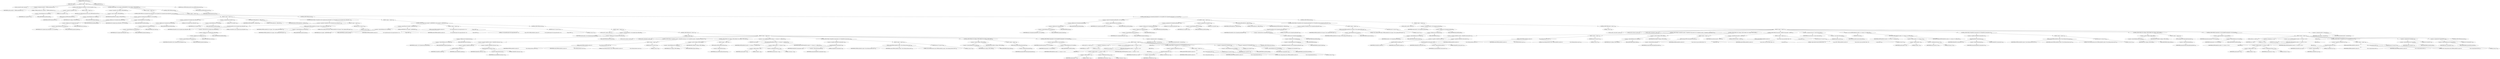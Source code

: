 digraph "TIFFRewriteDirectory" {  
"64493" [label = <(METHOD,TIFFRewriteDirectory)<SUB>311</SUB>> ]
"64494" [label = <(PARAM,TIFF *tif)<SUB>311</SUB>> ]
"64495" [label = <(BLOCK,&lt;empty&gt;,&lt;empty&gt;)<SUB>312</SUB>> ]
"64496" [label = <(LOCAL,constchar[] module: char[])<SUB>313</SUB>> ]
"64497" [label = <(&lt;operator&gt;.assignment,module[] = &quot;TIFFRewriteDirectory&quot;)<SUB>313</SUB>> ]
"64498" [label = <(IDENTIFIER,module,module[] = &quot;TIFFRewriteDirectory&quot;)<SUB>313</SUB>> ]
"64499" [label = <(LITERAL,&quot;TIFFRewriteDirectory&quot;,module[] = &quot;TIFFRewriteDirectory&quot;)<SUB>313</SUB>> ]
"64500" [label = <(CONTROL_STRUCTURE,if (tif-&gt;tif_diroff == 0),if (tif-&gt;tif_diroff == 0))<SUB>316</SUB>> ]
"64501" [label = <(&lt;operator&gt;.equals,tif-&gt;tif_diroff == 0)<SUB>316</SUB>> ]
"64502" [label = <(&lt;operator&gt;.indirectFieldAccess,tif-&gt;tif_diroff)<SUB>316</SUB>> ]
"64503" [label = <(IDENTIFIER,tif,tif-&gt;tif_diroff == 0)<SUB>316</SUB>> ]
"64504" [label = <(FIELD_IDENTIFIER,tif_diroff,tif_diroff)<SUB>316</SUB>> ]
"64505" [label = <(LITERAL,0,tif-&gt;tif_diroff == 0)<SUB>316</SUB>> ]
"64506" [label = <(BLOCK,&lt;empty&gt;,&lt;empty&gt;)<SUB>317</SUB>> ]
"64507" [label = <(RETURN,return TIFFWriteDirectory(tif);,return TIFFWriteDirectory(tif);)<SUB>317</SUB>> ]
"64508" [label = <(TIFFWriteDirectory,TIFFWriteDirectory(tif))<SUB>317</SUB>> ]
"64509" [label = <(IDENTIFIER,tif,TIFFWriteDirectory(tif))<SUB>317</SUB>> ]
"64510" [label = <(CONTROL_STRUCTURE,if (!(tif-&gt;tif_flags &amp; TIFF_BIGTIFF)),if (!(tif-&gt;tif_flags &amp; TIFF_BIGTIFF)))<SUB>324</SUB>> ]
"64511" [label = <(&lt;operator&gt;.logicalNot,!(tif-&gt;tif_flags &amp; TIFF_BIGTIFF))<SUB>324</SUB>> ]
"64512" [label = <(&lt;operator&gt;.and,tif-&gt;tif_flags &amp; TIFF_BIGTIFF)<SUB>324</SUB>> ]
"64513" [label = <(&lt;operator&gt;.indirectFieldAccess,tif-&gt;tif_flags)<SUB>324</SUB>> ]
"64514" [label = <(IDENTIFIER,tif,tif-&gt;tif_flags &amp; TIFF_BIGTIFF)<SUB>324</SUB>> ]
"64515" [label = <(FIELD_IDENTIFIER,tif_flags,tif_flags)<SUB>324</SUB>> ]
"64516" [label = <(IDENTIFIER,TIFF_BIGTIFF,tif-&gt;tif_flags &amp; TIFF_BIGTIFF)<SUB>324</SUB>> ]
"64517" [label = <(BLOCK,&lt;empty&gt;,&lt;empty&gt;)<SUB>325</SUB>> ]
"64518" [label = <(CONTROL_STRUCTURE,if (tif-&gt;tif_header.classic.tiff_diroff == tif-&gt;tif_diroff),if (tif-&gt;tif_header.classic.tiff_diroff == tif-&gt;tif_diroff))<SUB>326</SUB>> ]
"64519" [label = <(&lt;operator&gt;.equals,tif-&gt;tif_header.classic.tiff_diroff == tif-&gt;tif_diroff)<SUB>326</SUB>> ]
"64520" [label = <(&lt;operator&gt;.fieldAccess,tif-&gt;tif_header.classic.tiff_diroff)<SUB>326</SUB>> ]
"64521" [label = <(&lt;operator&gt;.fieldAccess,tif-&gt;tif_header.classic)<SUB>326</SUB>> ]
"64522" [label = <(&lt;operator&gt;.indirectFieldAccess,tif-&gt;tif_header)<SUB>326</SUB>> ]
"64523" [label = <(IDENTIFIER,tif,tif-&gt;tif_header.classic.tiff_diroff == tif-&gt;tif_diroff)<SUB>326</SUB>> ]
"64524" [label = <(FIELD_IDENTIFIER,tif_header,tif_header)<SUB>326</SUB>> ]
"64525" [label = <(FIELD_IDENTIFIER,classic,classic)<SUB>326</SUB>> ]
"64526" [label = <(FIELD_IDENTIFIER,tiff_diroff,tiff_diroff)<SUB>326</SUB>> ]
"64527" [label = <(&lt;operator&gt;.indirectFieldAccess,tif-&gt;tif_diroff)<SUB>326</SUB>> ]
"64528" [label = <(IDENTIFIER,tif,tif-&gt;tif_header.classic.tiff_diroff == tif-&gt;tif_diroff)<SUB>326</SUB>> ]
"64529" [label = <(FIELD_IDENTIFIER,tif_diroff,tif_diroff)<SUB>326</SUB>> ]
"64530" [label = <(BLOCK,&lt;empty&gt;,&lt;empty&gt;)<SUB>327</SUB>> ]
"64531" [label = <(&lt;operator&gt;.assignment,tif-&gt;tif_header.classic.tiff_diroff = 0)<SUB>328</SUB>> ]
"64532" [label = <(&lt;operator&gt;.fieldAccess,tif-&gt;tif_header.classic.tiff_diroff)<SUB>328</SUB>> ]
"64533" [label = <(&lt;operator&gt;.fieldAccess,tif-&gt;tif_header.classic)<SUB>328</SUB>> ]
"64534" [label = <(&lt;operator&gt;.indirectFieldAccess,tif-&gt;tif_header)<SUB>328</SUB>> ]
"64535" [label = <(IDENTIFIER,tif,tif-&gt;tif_header.classic.tiff_diroff = 0)<SUB>328</SUB>> ]
"64536" [label = <(FIELD_IDENTIFIER,tif_header,tif_header)<SUB>328</SUB>> ]
"64537" [label = <(FIELD_IDENTIFIER,classic,classic)<SUB>328</SUB>> ]
"64538" [label = <(FIELD_IDENTIFIER,tiff_diroff,tiff_diroff)<SUB>328</SUB>> ]
"64539" [label = <(LITERAL,0,tif-&gt;tif_header.classic.tiff_diroff = 0)<SUB>328</SUB>> ]
"64540" [label = <(&lt;operator&gt;.assignment,tif-&gt;tif_diroff = 0)<SUB>329</SUB>> ]
"64541" [label = <(&lt;operator&gt;.indirectFieldAccess,tif-&gt;tif_diroff)<SUB>329</SUB>> ]
"64542" [label = <(IDENTIFIER,tif,tif-&gt;tif_diroff = 0)<SUB>329</SUB>> ]
"64543" [label = <(FIELD_IDENTIFIER,tif_diroff,tif_diroff)<SUB>329</SUB>> ]
"64544" [label = <(LITERAL,0,tif-&gt;tif_diroff = 0)<SUB>329</SUB>> ]
"64545" [label = <(TIFFSeekFile,TIFFSeekFile(tif, 4, SEEK_SET))<SUB>331</SUB>> ]
"64546" [label = <(IDENTIFIER,tif,TIFFSeekFile(tif, 4, SEEK_SET))<SUB>331</SUB>> ]
"64547" [label = <(LITERAL,4,TIFFSeekFile(tif, 4, SEEK_SET))<SUB>331</SUB>> ]
"64548" [label = <(IDENTIFIER,SEEK_SET,TIFFSeekFile(tif, 4, SEEK_SET))<SUB>331</SUB>> ]
"64549" [label = <(CONTROL_STRUCTURE,if (!WriteOK(tif, &amp;(tif-&gt;tif_header.classic.tiff_diroff), 4)),if (!WriteOK(tif, &amp;(tif-&gt;tif_header.classic.tiff_diroff), 4)))<SUB>332</SUB>> ]
"64550" [label = <(&lt;operator&gt;.logicalNot,!WriteOK(tif, &amp;(tif-&gt;tif_header.classic.tiff_diroff), 4))<SUB>332</SUB>> ]
"64551" [label = <(WriteOK,WriteOK(tif, &amp;(tif-&gt;tif_header.classic.tiff_diroff), 4))<SUB>332</SUB>> ]
"64552" [label = <(IDENTIFIER,tif,WriteOK(tif, &amp;(tif-&gt;tif_header.classic.tiff_diroff), 4))<SUB>332</SUB>> ]
"64553" [label = <(&lt;operator&gt;.addressOf,&amp;(tif-&gt;tif_header.classic.tiff_diroff))<SUB>332</SUB>> ]
"64554" [label = <(&lt;operator&gt;.fieldAccess,tif-&gt;tif_header.classic.tiff_diroff)<SUB>332</SUB>> ]
"64555" [label = <(&lt;operator&gt;.fieldAccess,tif-&gt;tif_header.classic)<SUB>332</SUB>> ]
"64556" [label = <(&lt;operator&gt;.indirectFieldAccess,tif-&gt;tif_header)<SUB>332</SUB>> ]
"64557" [label = <(IDENTIFIER,tif,WriteOK(tif, &amp;(tif-&gt;tif_header.classic.tiff_diroff), 4))<SUB>332</SUB>> ]
"64558" [label = <(FIELD_IDENTIFIER,tif_header,tif_header)<SUB>332</SUB>> ]
"64559" [label = <(FIELD_IDENTIFIER,classic,classic)<SUB>332</SUB>> ]
"64560" [label = <(FIELD_IDENTIFIER,tiff_diroff,tiff_diroff)<SUB>332</SUB>> ]
"64561" [label = <(LITERAL,4,WriteOK(tif, &amp;(tif-&gt;tif_header.classic.tiff_diroff), 4))<SUB>332</SUB>> ]
"64562" [label = <(BLOCK,&lt;empty&gt;,&lt;empty&gt;)<SUB>333</SUB>> ]
"64563" [label = <(TIFFErrorExtR,TIFFErrorExtR(tif, tif-&gt;tif_name, &quot;Error updating TIFF header&quot;))<SUB>334</SUB>> ]
"64564" [label = <(IDENTIFIER,tif,TIFFErrorExtR(tif, tif-&gt;tif_name, &quot;Error updating TIFF header&quot;))<SUB>334</SUB>> ]
"64565" [label = <(&lt;operator&gt;.indirectFieldAccess,tif-&gt;tif_name)<SUB>334</SUB>> ]
"64566" [label = <(IDENTIFIER,tif,TIFFErrorExtR(tif, tif-&gt;tif_name, &quot;Error updating TIFF header&quot;))<SUB>334</SUB>> ]
"64567" [label = <(FIELD_IDENTIFIER,tif_name,tif_name)<SUB>334</SUB>> ]
"64568" [label = <(LITERAL,&quot;Error updating TIFF header&quot;,TIFFErrorExtR(tif, tif-&gt;tif_name, &quot;Error updating TIFF header&quot;))<SUB>334</SUB>> ]
"64569" [label = <(RETURN,return (0);,return (0);)<SUB>335</SUB>> ]
"64570" [label = <(LITERAL,0,return (0);)<SUB>335</SUB>> ]
"64571" [label = <(CONTROL_STRUCTURE,else,else)<SUB>338</SUB>> ]
"64572" [label = <(BLOCK,&lt;empty&gt;,&lt;empty&gt;)<SUB>338</SUB>> ]
"64573" [label = <(CONTROL_STRUCTURE,if (tif-&gt;tif_diroff &gt; 0xFFFFFFFFU),if (tif-&gt;tif_diroff &gt; 0xFFFFFFFFU))<SUB>338</SUB>> ]
"64574" [label = <(&lt;operator&gt;.greaterThan,tif-&gt;tif_diroff &gt; 0xFFFFFFFFU)<SUB>338</SUB>> ]
"64575" [label = <(&lt;operator&gt;.indirectFieldAccess,tif-&gt;tif_diroff)<SUB>338</SUB>> ]
"64576" [label = <(IDENTIFIER,tif,tif-&gt;tif_diroff &gt; 0xFFFFFFFFU)<SUB>338</SUB>> ]
"64577" [label = <(FIELD_IDENTIFIER,tif_diroff,tif_diroff)<SUB>338</SUB>> ]
"64578" [label = <(LITERAL,0xFFFFFFFFU,tif-&gt;tif_diroff &gt; 0xFFFFFFFFU)<SUB>338</SUB>> ]
"64579" [label = <(BLOCK,&lt;empty&gt;,&lt;empty&gt;)<SUB>339</SUB>> ]
"64580" [label = <(TIFFErrorExtR,TIFFErrorExtR(tif, module,\012                          &quot;tif-&gt;tif_diroff exceeds 32 bit range allowed for &quot;\012                          &quot;Classic TIFF&quot;))<SUB>340</SUB>> ]
"64581" [label = <(IDENTIFIER,tif,TIFFErrorExtR(tif, module,\012                          &quot;tif-&gt;tif_diroff exceeds 32 bit range allowed for &quot;\012                          &quot;Classic TIFF&quot;))<SUB>340</SUB>> ]
"64582" [label = <(IDENTIFIER,module,TIFFErrorExtR(tif, module,\012                          &quot;tif-&gt;tif_diroff exceeds 32 bit range allowed for &quot;\012                          &quot;Classic TIFF&quot;))<SUB>340</SUB>> ]
"64583" [label = <(LITERAL,&quot;tif-&gt;tif_diroff exceeds 32 bit range allowed for &quot;\012                          &quot;Classic TIFF&quot;,TIFFErrorExtR(tif, module,\012                          &quot;tif-&gt;tif_diroff exceeds 32 bit range allowed for &quot;\012                          &quot;Classic TIFF&quot;))<SUB>341</SUB>> ]
"64584" [label = <(RETURN,return (0);,return (0);)<SUB>343</SUB>> ]
"64585" [label = <(LITERAL,0,return (0);)<SUB>343</SUB>> ]
"64586" [label = <(CONTROL_STRUCTURE,else,else)<SUB>346</SUB>> ]
"64587" [label = <(BLOCK,&lt;empty&gt;,&lt;empty&gt;)<SUB>346</SUB>> ]
"64588" [label = <(LOCAL,uint32_t nextdir: uint32_t)<SUB>347</SUB>> ]
"64589" [label = <(&lt;operator&gt;.assignment,nextdir = tif-&gt;tif_header.classic.tiff_diroff)<SUB>348</SUB>> ]
"64590" [label = <(IDENTIFIER,nextdir,nextdir = tif-&gt;tif_header.classic.tiff_diroff)<SUB>348</SUB>> ]
"64591" [label = <(&lt;operator&gt;.fieldAccess,tif-&gt;tif_header.classic.tiff_diroff)<SUB>348</SUB>> ]
"64592" [label = <(&lt;operator&gt;.fieldAccess,tif-&gt;tif_header.classic)<SUB>348</SUB>> ]
"64593" [label = <(&lt;operator&gt;.indirectFieldAccess,tif-&gt;tif_header)<SUB>348</SUB>> ]
"64594" [label = <(IDENTIFIER,tif,nextdir = tif-&gt;tif_header.classic.tiff_diroff)<SUB>348</SUB>> ]
"64595" [label = <(FIELD_IDENTIFIER,tif_header,tif_header)<SUB>348</SUB>> ]
"64596" [label = <(FIELD_IDENTIFIER,classic,classic)<SUB>348</SUB>> ]
"64597" [label = <(FIELD_IDENTIFIER,tiff_diroff,tiff_diroff)<SUB>348</SUB>> ]
"64598" [label = <(CONTROL_STRUCTURE,while (1),while (1))<SUB>349</SUB>> ]
"64599" [label = <(LITERAL,1,while (1))<SUB>349</SUB>> ]
"64600" [label = <(BLOCK,&lt;empty&gt;,&lt;empty&gt;)<SUB>350</SUB>> ]
"64601" [label = <(LOCAL,uint16_t dircount: uint16_t)<SUB>351</SUB>> ]
"64602" [label = <(LOCAL,uint32_t nextnextdir: uint32_t)<SUB>352</SUB>> ]
"64603" [label = <(CONTROL_STRUCTURE,if (!SeekOK(tif, nextdir) || !ReadOK(tif, &amp;dircount, 2)),if (!SeekOK(tif, nextdir) || !ReadOK(tif, &amp;dircount, 2)))<SUB>354</SUB>> ]
"64604" [label = <(&lt;operator&gt;.logicalOr,!SeekOK(tif, nextdir) || !ReadOK(tif, &amp;dircount, 2))<SUB>354</SUB>> ]
"64605" [label = <(&lt;operator&gt;.logicalNot,!SeekOK(tif, nextdir))<SUB>354</SUB>> ]
"64606" [label = <(SeekOK,SeekOK(tif, nextdir))<SUB>354</SUB>> ]
"64607" [label = <(IDENTIFIER,tif,SeekOK(tif, nextdir))<SUB>354</SUB>> ]
"64608" [label = <(IDENTIFIER,nextdir,SeekOK(tif, nextdir))<SUB>354</SUB>> ]
"64609" [label = <(&lt;operator&gt;.logicalNot,!ReadOK(tif, &amp;dircount, 2))<SUB>354</SUB>> ]
"64610" [label = <(ReadOK,ReadOK(tif, &amp;dircount, 2))<SUB>354</SUB>> ]
"64611" [label = <(IDENTIFIER,tif,ReadOK(tif, &amp;dircount, 2))<SUB>354</SUB>> ]
"64612" [label = <(&lt;operator&gt;.addressOf,&amp;dircount)<SUB>354</SUB>> ]
"64613" [label = <(IDENTIFIER,dircount,ReadOK(tif, &amp;dircount, 2))<SUB>354</SUB>> ]
"64614" [label = <(LITERAL,2,ReadOK(tif, &amp;dircount, 2))<SUB>354</SUB>> ]
"64615" [label = <(BLOCK,&lt;empty&gt;,&lt;empty&gt;)<SUB>355</SUB>> ]
"64616" [label = <(TIFFErrorExtR,TIFFErrorExtR(tif, module,\012                                  &quot;Error fetching directory count&quot;))<SUB>356</SUB>> ]
"64617" [label = <(IDENTIFIER,tif,TIFFErrorExtR(tif, module,\012                                  &quot;Error fetching directory count&quot;))<SUB>356</SUB>> ]
"64618" [label = <(IDENTIFIER,module,TIFFErrorExtR(tif, module,\012                                  &quot;Error fetching directory count&quot;))<SUB>356</SUB>> ]
"64619" [label = <(LITERAL,&quot;Error fetching directory count&quot;,TIFFErrorExtR(tif, module,\012                                  &quot;Error fetching directory count&quot;))<SUB>357</SUB>> ]
"64620" [label = <(RETURN,return (0);,return (0);)<SUB>358</SUB>> ]
"64621" [label = <(LITERAL,0,return (0);)<SUB>358</SUB>> ]
"64622" [label = <(CONTROL_STRUCTURE,if (tif-&gt;tif_flags &amp; TIFF_SWAB),if (tif-&gt;tif_flags &amp; TIFF_SWAB))<SUB>360</SUB>> ]
"64623" [label = <(&lt;operator&gt;.and,tif-&gt;tif_flags &amp; TIFF_SWAB)<SUB>360</SUB>> ]
"64624" [label = <(&lt;operator&gt;.indirectFieldAccess,tif-&gt;tif_flags)<SUB>360</SUB>> ]
"64625" [label = <(IDENTIFIER,tif,tif-&gt;tif_flags &amp; TIFF_SWAB)<SUB>360</SUB>> ]
"64626" [label = <(FIELD_IDENTIFIER,tif_flags,tif_flags)<SUB>360</SUB>> ]
"64627" [label = <(IDENTIFIER,TIFF_SWAB,tif-&gt;tif_flags &amp; TIFF_SWAB)<SUB>360</SUB>> ]
"64628" [label = <(BLOCK,&lt;empty&gt;,&lt;empty&gt;)<SUB>361</SUB>> ]
"64629" [label = <(TIFFSwabShort,TIFFSwabShort(&amp;dircount))<SUB>361</SUB>> ]
"64630" [label = <(&lt;operator&gt;.addressOf,&amp;dircount)<SUB>361</SUB>> ]
"64631" [label = <(IDENTIFIER,dircount,TIFFSwabShort(&amp;dircount))<SUB>361</SUB>> ]
"64632" [label = <(&lt;operator&gt;.cast,(void)TIFFSeekFile(tif, nextdir + 2 + dircount * 12, SEEK_SET))<SUB>362</SUB>> ]
"64633" [label = <(UNKNOWN,void,void)<SUB>362</SUB>> ]
"64634" [label = <(TIFFSeekFile,TIFFSeekFile(tif, nextdir + 2 + dircount * 12, SEEK_SET))<SUB>362</SUB>> ]
"64635" [label = <(IDENTIFIER,tif,TIFFSeekFile(tif, nextdir + 2 + dircount * 12, SEEK_SET))<SUB>362</SUB>> ]
"64636" [label = <(&lt;operator&gt;.addition,nextdir + 2 + dircount * 12)<SUB>362</SUB>> ]
"64637" [label = <(&lt;operator&gt;.addition,nextdir + 2)<SUB>362</SUB>> ]
"64638" [label = <(IDENTIFIER,nextdir,nextdir + 2)<SUB>362</SUB>> ]
"64639" [label = <(LITERAL,2,nextdir + 2)<SUB>362</SUB>> ]
"64640" [label = <(&lt;operator&gt;.multiplication,dircount * 12)<SUB>362</SUB>> ]
"64641" [label = <(IDENTIFIER,dircount,dircount * 12)<SUB>362</SUB>> ]
"64642" [label = <(LITERAL,12,dircount * 12)<SUB>362</SUB>> ]
"64643" [label = <(IDENTIFIER,SEEK_SET,TIFFSeekFile(tif, nextdir + 2 + dircount * 12, SEEK_SET))<SUB>362</SUB>> ]
"64644" [label = <(CONTROL_STRUCTURE,if (!ReadOK(tif, &amp;nextnextdir, 4)),if (!ReadOK(tif, &amp;nextnextdir, 4)))<SUB>363</SUB>> ]
"64645" [label = <(&lt;operator&gt;.logicalNot,!ReadOK(tif, &amp;nextnextdir, 4))<SUB>363</SUB>> ]
"64646" [label = <(ReadOK,ReadOK(tif, &amp;nextnextdir, 4))<SUB>363</SUB>> ]
"64647" [label = <(IDENTIFIER,tif,ReadOK(tif, &amp;nextnextdir, 4))<SUB>363</SUB>> ]
"64648" [label = <(&lt;operator&gt;.addressOf,&amp;nextnextdir)<SUB>363</SUB>> ]
"64649" [label = <(IDENTIFIER,nextnextdir,ReadOK(tif, &amp;nextnextdir, 4))<SUB>363</SUB>> ]
"64650" [label = <(LITERAL,4,ReadOK(tif, &amp;nextnextdir, 4))<SUB>363</SUB>> ]
"64651" [label = <(BLOCK,&lt;empty&gt;,&lt;empty&gt;)<SUB>364</SUB>> ]
"64652" [label = <(TIFFErrorExtR,TIFFErrorExtR(tif, module, &quot;Error fetching directory link&quot;))<SUB>365</SUB>> ]
"64653" [label = <(IDENTIFIER,tif,TIFFErrorExtR(tif, module, &quot;Error fetching directory link&quot;))<SUB>365</SUB>> ]
"64654" [label = <(IDENTIFIER,module,TIFFErrorExtR(tif, module, &quot;Error fetching directory link&quot;))<SUB>365</SUB>> ]
"64655" [label = <(LITERAL,&quot;Error fetching directory link&quot;,TIFFErrorExtR(tif, module, &quot;Error fetching directory link&quot;))<SUB>365</SUB>> ]
"64656" [label = <(RETURN,return (0);,return (0);)<SUB>366</SUB>> ]
"64657" [label = <(LITERAL,0,return (0);)<SUB>366</SUB>> ]
"64658" [label = <(CONTROL_STRUCTURE,if (tif-&gt;tif_flags &amp; TIFF_SWAB),if (tif-&gt;tif_flags &amp; TIFF_SWAB))<SUB>368</SUB>> ]
"64659" [label = <(&lt;operator&gt;.and,tif-&gt;tif_flags &amp; TIFF_SWAB)<SUB>368</SUB>> ]
"64660" [label = <(&lt;operator&gt;.indirectFieldAccess,tif-&gt;tif_flags)<SUB>368</SUB>> ]
"64661" [label = <(IDENTIFIER,tif,tif-&gt;tif_flags &amp; TIFF_SWAB)<SUB>368</SUB>> ]
"64662" [label = <(FIELD_IDENTIFIER,tif_flags,tif_flags)<SUB>368</SUB>> ]
"64663" [label = <(IDENTIFIER,TIFF_SWAB,tif-&gt;tif_flags &amp; TIFF_SWAB)<SUB>368</SUB>> ]
"64664" [label = <(BLOCK,&lt;empty&gt;,&lt;empty&gt;)<SUB>369</SUB>> ]
"64665" [label = <(TIFFSwabLong,TIFFSwabLong(&amp;nextnextdir))<SUB>369</SUB>> ]
"64666" [label = <(&lt;operator&gt;.addressOf,&amp;nextnextdir)<SUB>369</SUB>> ]
"64667" [label = <(IDENTIFIER,nextnextdir,TIFFSwabLong(&amp;nextnextdir))<SUB>369</SUB>> ]
"64668" [label = <(CONTROL_STRUCTURE,if (nextnextdir == tif-&gt;tif_diroff),if (nextnextdir == tif-&gt;tif_diroff))<SUB>370</SUB>> ]
"64669" [label = <(&lt;operator&gt;.equals,nextnextdir == tif-&gt;tif_diroff)<SUB>370</SUB>> ]
"64670" [label = <(IDENTIFIER,nextnextdir,nextnextdir == tif-&gt;tif_diroff)<SUB>370</SUB>> ]
"64671" [label = <(&lt;operator&gt;.indirectFieldAccess,tif-&gt;tif_diroff)<SUB>370</SUB>> ]
"64672" [label = <(IDENTIFIER,tif,nextnextdir == tif-&gt;tif_diroff)<SUB>370</SUB>> ]
"64673" [label = <(FIELD_IDENTIFIER,tif_diroff,tif_diroff)<SUB>370</SUB>> ]
"64674" [label = <(BLOCK,&lt;empty&gt;,&lt;empty&gt;)<SUB>371</SUB>> ]
"64675" [label = <(LOCAL,uint32_t m: uint32_t)<SUB>372</SUB>> ]
"64676" [label = <(&lt;operator&gt;.assignment,m = 0)<SUB>373</SUB>> ]
"64677" [label = <(IDENTIFIER,m,m = 0)<SUB>373</SUB>> ]
"64678" [label = <(LITERAL,0,m = 0)<SUB>373</SUB>> ]
"64679" [label = <(&lt;operator&gt;.cast,(void)TIFFSeekFile(tif, nextdir + 2 + dircount * 12,\012                                       SEEK_SET))<SUB>374</SUB>> ]
"64680" [label = <(UNKNOWN,void,void)<SUB>374</SUB>> ]
"64681" [label = <(TIFFSeekFile,TIFFSeekFile(tif, nextdir + 2 + dircount * 12,\012                                       SEEK_SET))<SUB>374</SUB>> ]
"64682" [label = <(IDENTIFIER,tif,TIFFSeekFile(tif, nextdir + 2 + dircount * 12,\012                                       SEEK_SET))<SUB>374</SUB>> ]
"64683" [label = <(&lt;operator&gt;.addition,nextdir + 2 + dircount * 12)<SUB>374</SUB>> ]
"64684" [label = <(&lt;operator&gt;.addition,nextdir + 2)<SUB>374</SUB>> ]
"64685" [label = <(IDENTIFIER,nextdir,nextdir + 2)<SUB>374</SUB>> ]
"64686" [label = <(LITERAL,2,nextdir + 2)<SUB>374</SUB>> ]
"64687" [label = <(&lt;operator&gt;.multiplication,dircount * 12)<SUB>374</SUB>> ]
"64688" [label = <(IDENTIFIER,dircount,dircount * 12)<SUB>374</SUB>> ]
"64689" [label = <(LITERAL,12,dircount * 12)<SUB>374</SUB>> ]
"64690" [label = <(IDENTIFIER,SEEK_SET,TIFFSeekFile(tif, nextdir + 2 + dircount * 12,\012                                       SEEK_SET))<SUB>375</SUB>> ]
"64691" [label = <(CONTROL_STRUCTURE,if (!WriteOK(tif, &amp;m, 4)),if (!WriteOK(tif, &amp;m, 4)))<SUB>376</SUB>> ]
"64692" [label = <(&lt;operator&gt;.logicalNot,!WriteOK(tif, &amp;m, 4))<SUB>376</SUB>> ]
"64693" [label = <(WriteOK,WriteOK(tif, &amp;m, 4))<SUB>376</SUB>> ]
"64694" [label = <(IDENTIFIER,tif,WriteOK(tif, &amp;m, 4))<SUB>376</SUB>> ]
"64695" [label = <(&lt;operator&gt;.addressOf,&amp;m)<SUB>376</SUB>> ]
"64696" [label = <(IDENTIFIER,m,WriteOK(tif, &amp;m, 4))<SUB>376</SUB>> ]
"64697" [label = <(LITERAL,4,WriteOK(tif, &amp;m, 4))<SUB>376</SUB>> ]
"64698" [label = <(BLOCK,&lt;empty&gt;,&lt;empty&gt;)<SUB>377</SUB>> ]
"64699" [label = <(TIFFErrorExtR,TIFFErrorExtR(tif, module,\012                                      &quot;Error writing directory link&quot;))<SUB>378</SUB>> ]
"64700" [label = <(IDENTIFIER,tif,TIFFErrorExtR(tif, module,\012                                      &quot;Error writing directory link&quot;))<SUB>378</SUB>> ]
"64701" [label = <(IDENTIFIER,module,TIFFErrorExtR(tif, module,\012                                      &quot;Error writing directory link&quot;))<SUB>378</SUB>> ]
"64702" [label = <(LITERAL,&quot;Error writing directory link&quot;,TIFFErrorExtR(tif, module,\012                                      &quot;Error writing directory link&quot;))<SUB>379</SUB>> ]
"64703" [label = <(RETURN,return (0);,return (0);)<SUB>380</SUB>> ]
"64704" [label = <(LITERAL,0,return (0);)<SUB>380</SUB>> ]
"64705" [label = <(&lt;operator&gt;.assignment,tif-&gt;tif_diroff = 0)<SUB>382</SUB>> ]
"64706" [label = <(&lt;operator&gt;.indirectFieldAccess,tif-&gt;tif_diroff)<SUB>382</SUB>> ]
"64707" [label = <(IDENTIFIER,tif,tif-&gt;tif_diroff = 0)<SUB>382</SUB>> ]
"64708" [label = <(FIELD_IDENTIFIER,tif_diroff,tif_diroff)<SUB>382</SUB>> ]
"64709" [label = <(LITERAL,0,tif-&gt;tif_diroff = 0)<SUB>382</SUB>> ]
"64710" [label = <(&lt;operator&gt;.assignment,tif-&gt;tif_lastdiroff = 0)<SUB>384</SUB>> ]
"64711" [label = <(&lt;operator&gt;.indirectFieldAccess,tif-&gt;tif_lastdiroff)<SUB>384</SUB>> ]
"64712" [label = <(IDENTIFIER,tif,tif-&gt;tif_lastdiroff = 0)<SUB>384</SUB>> ]
"64713" [label = <(FIELD_IDENTIFIER,tif_lastdiroff,tif_lastdiroff)<SUB>384</SUB>> ]
"64714" [label = <(LITERAL,0,tif-&gt;tif_lastdiroff = 0)<SUB>384</SUB>> ]
"64715" [label = <(CONTROL_STRUCTURE,break;,break;)<SUB>385</SUB>> ]
"64716" [label = <(&lt;operator&gt;.assignment,nextdir = nextnextdir)<SUB>387</SUB>> ]
"64717" [label = <(IDENTIFIER,nextdir,nextdir = nextnextdir)<SUB>387</SUB>> ]
"64718" [label = <(IDENTIFIER,nextnextdir,nextdir = nextnextdir)<SUB>387</SUB>> ]
"64719" [label = <(CONTROL_STRUCTURE,else,else)<SUB>392</SUB>> ]
"64720" [label = <(BLOCK,&lt;empty&gt;,&lt;empty&gt;)<SUB>392</SUB>> ]
"64721" [label = <(CONTROL_STRUCTURE,if (tif-&gt;tif_header.big.tiff_diroff == tif-&gt;tif_diroff),if (tif-&gt;tif_header.big.tiff_diroff == tif-&gt;tif_diroff))<SUB>393</SUB>> ]
"64722" [label = <(&lt;operator&gt;.equals,tif-&gt;tif_header.big.tiff_diroff == tif-&gt;tif_diroff)<SUB>393</SUB>> ]
"64723" [label = <(&lt;operator&gt;.fieldAccess,tif-&gt;tif_header.big.tiff_diroff)<SUB>393</SUB>> ]
"64724" [label = <(&lt;operator&gt;.fieldAccess,tif-&gt;tif_header.big)<SUB>393</SUB>> ]
"64725" [label = <(&lt;operator&gt;.indirectFieldAccess,tif-&gt;tif_header)<SUB>393</SUB>> ]
"64726" [label = <(IDENTIFIER,tif,tif-&gt;tif_header.big.tiff_diroff == tif-&gt;tif_diroff)<SUB>393</SUB>> ]
"64727" [label = <(FIELD_IDENTIFIER,tif_header,tif_header)<SUB>393</SUB>> ]
"64728" [label = <(FIELD_IDENTIFIER,big,big)<SUB>393</SUB>> ]
"64729" [label = <(FIELD_IDENTIFIER,tiff_diroff,tiff_diroff)<SUB>393</SUB>> ]
"64730" [label = <(&lt;operator&gt;.indirectFieldAccess,tif-&gt;tif_diroff)<SUB>393</SUB>> ]
"64731" [label = <(IDENTIFIER,tif,tif-&gt;tif_header.big.tiff_diroff == tif-&gt;tif_diroff)<SUB>393</SUB>> ]
"64732" [label = <(FIELD_IDENTIFIER,tif_diroff,tif_diroff)<SUB>393</SUB>> ]
"64733" [label = <(BLOCK,&lt;empty&gt;,&lt;empty&gt;)<SUB>394</SUB>> ]
"64734" [label = <(&lt;operator&gt;.assignment,tif-&gt;tif_header.big.tiff_diroff = 0)<SUB>395</SUB>> ]
"64735" [label = <(&lt;operator&gt;.fieldAccess,tif-&gt;tif_header.big.tiff_diroff)<SUB>395</SUB>> ]
"64736" [label = <(&lt;operator&gt;.fieldAccess,tif-&gt;tif_header.big)<SUB>395</SUB>> ]
"64737" [label = <(&lt;operator&gt;.indirectFieldAccess,tif-&gt;tif_header)<SUB>395</SUB>> ]
"64738" [label = <(IDENTIFIER,tif,tif-&gt;tif_header.big.tiff_diroff = 0)<SUB>395</SUB>> ]
"64739" [label = <(FIELD_IDENTIFIER,tif_header,tif_header)<SUB>395</SUB>> ]
"64740" [label = <(FIELD_IDENTIFIER,big,big)<SUB>395</SUB>> ]
"64741" [label = <(FIELD_IDENTIFIER,tiff_diroff,tiff_diroff)<SUB>395</SUB>> ]
"64742" [label = <(LITERAL,0,tif-&gt;tif_header.big.tiff_diroff = 0)<SUB>395</SUB>> ]
"64743" [label = <(&lt;operator&gt;.assignment,tif-&gt;tif_diroff = 0)<SUB>396</SUB>> ]
"64744" [label = <(&lt;operator&gt;.indirectFieldAccess,tif-&gt;tif_diroff)<SUB>396</SUB>> ]
"64745" [label = <(IDENTIFIER,tif,tif-&gt;tif_diroff = 0)<SUB>396</SUB>> ]
"64746" [label = <(FIELD_IDENTIFIER,tif_diroff,tif_diroff)<SUB>396</SUB>> ]
"64747" [label = <(LITERAL,0,tif-&gt;tif_diroff = 0)<SUB>396</SUB>> ]
"64748" [label = <(TIFFSeekFile,TIFFSeekFile(tif, 8, SEEK_SET))<SUB>398</SUB>> ]
"64749" [label = <(IDENTIFIER,tif,TIFFSeekFile(tif, 8, SEEK_SET))<SUB>398</SUB>> ]
"64750" [label = <(LITERAL,8,TIFFSeekFile(tif, 8, SEEK_SET))<SUB>398</SUB>> ]
"64751" [label = <(IDENTIFIER,SEEK_SET,TIFFSeekFile(tif, 8, SEEK_SET))<SUB>398</SUB>> ]
"64752" [label = <(CONTROL_STRUCTURE,if (!WriteOK(tif, &amp;(tif-&gt;tif_header.big.tiff_diroff), 8)),if (!WriteOK(tif, &amp;(tif-&gt;tif_header.big.tiff_diroff), 8)))<SUB>399</SUB>> ]
"64753" [label = <(&lt;operator&gt;.logicalNot,!WriteOK(tif, &amp;(tif-&gt;tif_header.big.tiff_diroff), 8))<SUB>399</SUB>> ]
"64754" [label = <(WriteOK,WriteOK(tif, &amp;(tif-&gt;tif_header.big.tiff_diroff), 8))<SUB>399</SUB>> ]
"64755" [label = <(IDENTIFIER,tif,WriteOK(tif, &amp;(tif-&gt;tif_header.big.tiff_diroff), 8))<SUB>399</SUB>> ]
"64756" [label = <(&lt;operator&gt;.addressOf,&amp;(tif-&gt;tif_header.big.tiff_diroff))<SUB>399</SUB>> ]
"64757" [label = <(&lt;operator&gt;.fieldAccess,tif-&gt;tif_header.big.tiff_diroff)<SUB>399</SUB>> ]
"64758" [label = <(&lt;operator&gt;.fieldAccess,tif-&gt;tif_header.big)<SUB>399</SUB>> ]
"64759" [label = <(&lt;operator&gt;.indirectFieldAccess,tif-&gt;tif_header)<SUB>399</SUB>> ]
"64760" [label = <(IDENTIFIER,tif,WriteOK(tif, &amp;(tif-&gt;tif_header.big.tiff_diroff), 8))<SUB>399</SUB>> ]
"64761" [label = <(FIELD_IDENTIFIER,tif_header,tif_header)<SUB>399</SUB>> ]
"64762" [label = <(FIELD_IDENTIFIER,big,big)<SUB>399</SUB>> ]
"64763" [label = <(FIELD_IDENTIFIER,tiff_diroff,tiff_diroff)<SUB>399</SUB>> ]
"64764" [label = <(LITERAL,8,WriteOK(tif, &amp;(tif-&gt;tif_header.big.tiff_diroff), 8))<SUB>399</SUB>> ]
"64765" [label = <(BLOCK,&lt;empty&gt;,&lt;empty&gt;)<SUB>400</SUB>> ]
"64766" [label = <(TIFFErrorExtR,TIFFErrorExtR(tif, tif-&gt;tif_name, &quot;Error updating TIFF header&quot;))<SUB>401</SUB>> ]
"64767" [label = <(IDENTIFIER,tif,TIFFErrorExtR(tif, tif-&gt;tif_name, &quot;Error updating TIFF header&quot;))<SUB>401</SUB>> ]
"64768" [label = <(&lt;operator&gt;.indirectFieldAccess,tif-&gt;tif_name)<SUB>401</SUB>> ]
"64769" [label = <(IDENTIFIER,tif,TIFFErrorExtR(tif, tif-&gt;tif_name, &quot;Error updating TIFF header&quot;))<SUB>401</SUB>> ]
"64770" [label = <(FIELD_IDENTIFIER,tif_name,tif_name)<SUB>401</SUB>> ]
"64771" [label = <(LITERAL,&quot;Error updating TIFF header&quot;,TIFFErrorExtR(tif, tif-&gt;tif_name, &quot;Error updating TIFF header&quot;))<SUB>401</SUB>> ]
"64772" [label = <(RETURN,return (0);,return (0);)<SUB>402</SUB>> ]
"64773" [label = <(LITERAL,0,return (0);)<SUB>402</SUB>> ]
"64774" [label = <(CONTROL_STRUCTURE,else,else)<SUB>406</SUB>> ]
"64775" [label = <(BLOCK,&lt;empty&gt;,&lt;empty&gt;)<SUB>406</SUB>> ]
"64776" [label = <(LOCAL,uint64_t nextdir: uint64_t)<SUB>407</SUB>> ]
"64777" [label = <(&lt;operator&gt;.assignment,nextdir = tif-&gt;tif_header.big.tiff_diroff)<SUB>408</SUB>> ]
"64778" [label = <(IDENTIFIER,nextdir,nextdir = tif-&gt;tif_header.big.tiff_diroff)<SUB>408</SUB>> ]
"64779" [label = <(&lt;operator&gt;.fieldAccess,tif-&gt;tif_header.big.tiff_diroff)<SUB>408</SUB>> ]
"64780" [label = <(&lt;operator&gt;.fieldAccess,tif-&gt;tif_header.big)<SUB>408</SUB>> ]
"64781" [label = <(&lt;operator&gt;.indirectFieldAccess,tif-&gt;tif_header)<SUB>408</SUB>> ]
"64782" [label = <(IDENTIFIER,tif,nextdir = tif-&gt;tif_header.big.tiff_diroff)<SUB>408</SUB>> ]
"64783" [label = <(FIELD_IDENTIFIER,tif_header,tif_header)<SUB>408</SUB>> ]
"64784" [label = <(FIELD_IDENTIFIER,big,big)<SUB>408</SUB>> ]
"64785" [label = <(FIELD_IDENTIFIER,tiff_diroff,tiff_diroff)<SUB>408</SUB>> ]
"64786" [label = <(CONTROL_STRUCTURE,while (1),while (1))<SUB>409</SUB>> ]
"64787" [label = <(LITERAL,1,while (1))<SUB>409</SUB>> ]
"64788" [label = <(BLOCK,&lt;empty&gt;,&lt;empty&gt;)<SUB>410</SUB>> ]
"64789" [label = <(LOCAL,uint64_t dircount64: uint64_t)<SUB>411</SUB>> ]
"64790" [label = <(LOCAL,uint16_t dircount: uint16_t)<SUB>412</SUB>> ]
"64791" [label = <(LOCAL,uint64_t nextnextdir: uint64_t)<SUB>413</SUB>> ]
"64792" [label = <(CONTROL_STRUCTURE,if (!SeekOK(tif, nextdir) || !ReadOK(tif, &amp;dircount64, 8)),if (!SeekOK(tif, nextdir) || !ReadOK(tif, &amp;dircount64, 8)))<SUB>415</SUB>> ]
"64793" [label = <(&lt;operator&gt;.logicalOr,!SeekOK(tif, nextdir) || !ReadOK(tif, &amp;dircount64, 8))<SUB>415</SUB>> ]
"64794" [label = <(&lt;operator&gt;.logicalNot,!SeekOK(tif, nextdir))<SUB>415</SUB>> ]
"64795" [label = <(SeekOK,SeekOK(tif, nextdir))<SUB>415</SUB>> ]
"64796" [label = <(IDENTIFIER,tif,SeekOK(tif, nextdir))<SUB>415</SUB>> ]
"64797" [label = <(IDENTIFIER,nextdir,SeekOK(tif, nextdir))<SUB>415</SUB>> ]
"64798" [label = <(&lt;operator&gt;.logicalNot,!ReadOK(tif, &amp;dircount64, 8))<SUB>415</SUB>> ]
"64799" [label = <(ReadOK,ReadOK(tif, &amp;dircount64, 8))<SUB>415</SUB>> ]
"64800" [label = <(IDENTIFIER,tif,ReadOK(tif, &amp;dircount64, 8))<SUB>415</SUB>> ]
"64801" [label = <(&lt;operator&gt;.addressOf,&amp;dircount64)<SUB>415</SUB>> ]
"64802" [label = <(IDENTIFIER,dircount64,ReadOK(tif, &amp;dircount64, 8))<SUB>415</SUB>> ]
"64803" [label = <(LITERAL,8,ReadOK(tif, &amp;dircount64, 8))<SUB>415</SUB>> ]
"64804" [label = <(BLOCK,&lt;empty&gt;,&lt;empty&gt;)<SUB>416</SUB>> ]
"64805" [label = <(TIFFErrorExtR,TIFFErrorExtR(tif, module,\012                                  &quot;Error fetching directory count&quot;))<SUB>417</SUB>> ]
"64806" [label = <(IDENTIFIER,tif,TIFFErrorExtR(tif, module,\012                                  &quot;Error fetching directory count&quot;))<SUB>417</SUB>> ]
"64807" [label = <(IDENTIFIER,module,TIFFErrorExtR(tif, module,\012                                  &quot;Error fetching directory count&quot;))<SUB>417</SUB>> ]
"64808" [label = <(LITERAL,&quot;Error fetching directory count&quot;,TIFFErrorExtR(tif, module,\012                                  &quot;Error fetching directory count&quot;))<SUB>418</SUB>> ]
"64809" [label = <(RETURN,return (0);,return (0);)<SUB>419</SUB>> ]
"64810" [label = <(LITERAL,0,return (0);)<SUB>419</SUB>> ]
"64811" [label = <(CONTROL_STRUCTURE,if (tif-&gt;tif_flags &amp; TIFF_SWAB),if (tif-&gt;tif_flags &amp; TIFF_SWAB))<SUB>421</SUB>> ]
"64812" [label = <(&lt;operator&gt;.and,tif-&gt;tif_flags &amp; TIFF_SWAB)<SUB>421</SUB>> ]
"64813" [label = <(&lt;operator&gt;.indirectFieldAccess,tif-&gt;tif_flags)<SUB>421</SUB>> ]
"64814" [label = <(IDENTIFIER,tif,tif-&gt;tif_flags &amp; TIFF_SWAB)<SUB>421</SUB>> ]
"64815" [label = <(FIELD_IDENTIFIER,tif_flags,tif_flags)<SUB>421</SUB>> ]
"64816" [label = <(IDENTIFIER,TIFF_SWAB,tif-&gt;tif_flags &amp; TIFF_SWAB)<SUB>421</SUB>> ]
"64817" [label = <(BLOCK,&lt;empty&gt;,&lt;empty&gt;)<SUB>422</SUB>> ]
"64818" [label = <(TIFFSwabLong8,TIFFSwabLong8(&amp;dircount64))<SUB>422</SUB>> ]
"64819" [label = <(&lt;operator&gt;.addressOf,&amp;dircount64)<SUB>422</SUB>> ]
"64820" [label = <(IDENTIFIER,dircount64,TIFFSwabLong8(&amp;dircount64))<SUB>422</SUB>> ]
"64821" [label = <(CONTROL_STRUCTURE,if (dircount64 &gt; 0xFFFF),if (dircount64 &gt; 0xFFFF))<SUB>423</SUB>> ]
"64822" [label = <(&lt;operator&gt;.greaterThan,dircount64 &gt; 0xFFFF)<SUB>423</SUB>> ]
"64823" [label = <(IDENTIFIER,dircount64,dircount64 &gt; 0xFFFF)<SUB>423</SUB>> ]
"64824" [label = <(LITERAL,0xFFFF,dircount64 &gt; 0xFFFF)<SUB>423</SUB>> ]
"64825" [label = <(BLOCK,&lt;empty&gt;,&lt;empty&gt;)<SUB>424</SUB>> ]
"64826" [label = <(TIFFErrorExtR,TIFFErrorExtR(tif, module,\012                                  &quot;Sanity check on tag count failed, likely &quot;\012                                  &quot;corrupt TIFF&quot;))<SUB>425</SUB>> ]
"64827" [label = <(IDENTIFIER,tif,TIFFErrorExtR(tif, module,\012                                  &quot;Sanity check on tag count failed, likely &quot;\012                                  &quot;corrupt TIFF&quot;))<SUB>425</SUB>> ]
"64828" [label = <(IDENTIFIER,module,TIFFErrorExtR(tif, module,\012                                  &quot;Sanity check on tag count failed, likely &quot;\012                                  &quot;corrupt TIFF&quot;))<SUB>425</SUB>> ]
"64829" [label = <(LITERAL,&quot;Sanity check on tag count failed, likely &quot;\012                                  &quot;corrupt TIFF&quot;,TIFFErrorExtR(tif, module,\012                                  &quot;Sanity check on tag count failed, likely &quot;\012                                  &quot;corrupt TIFF&quot;))<SUB>426</SUB>> ]
"64830" [label = <(RETURN,return (0);,return (0);)<SUB>428</SUB>> ]
"64831" [label = <(LITERAL,0,return (0);)<SUB>428</SUB>> ]
"64832" [label = <(&lt;operator&gt;.assignment,dircount = (uint16_t)dircount64)<SUB>430</SUB>> ]
"64833" [label = <(IDENTIFIER,dircount,dircount = (uint16_t)dircount64)<SUB>430</SUB>> ]
"64834" [label = <(&lt;operator&gt;.cast,(uint16_t)dircount64)<SUB>430</SUB>> ]
"64835" [label = <(UNKNOWN,uint16_t,uint16_t)<SUB>430</SUB>> ]
"64836" [label = <(IDENTIFIER,dircount64,(uint16_t)dircount64)<SUB>430</SUB>> ]
"64837" [label = <(&lt;operator&gt;.cast,(void)TIFFSeekFile(tif, nextdir + 8 + dircount * 20, SEEK_SET))<SUB>431</SUB>> ]
"64838" [label = <(UNKNOWN,void,void)<SUB>431</SUB>> ]
"64839" [label = <(TIFFSeekFile,TIFFSeekFile(tif, nextdir + 8 + dircount * 20, SEEK_SET))<SUB>431</SUB>> ]
"64840" [label = <(IDENTIFIER,tif,TIFFSeekFile(tif, nextdir + 8 + dircount * 20, SEEK_SET))<SUB>431</SUB>> ]
"64841" [label = <(&lt;operator&gt;.addition,nextdir + 8 + dircount * 20)<SUB>431</SUB>> ]
"64842" [label = <(&lt;operator&gt;.addition,nextdir + 8)<SUB>431</SUB>> ]
"64843" [label = <(IDENTIFIER,nextdir,nextdir + 8)<SUB>431</SUB>> ]
"64844" [label = <(LITERAL,8,nextdir + 8)<SUB>431</SUB>> ]
"64845" [label = <(&lt;operator&gt;.multiplication,dircount * 20)<SUB>431</SUB>> ]
"64846" [label = <(IDENTIFIER,dircount,dircount * 20)<SUB>431</SUB>> ]
"64847" [label = <(LITERAL,20,dircount * 20)<SUB>431</SUB>> ]
"64848" [label = <(IDENTIFIER,SEEK_SET,TIFFSeekFile(tif, nextdir + 8 + dircount * 20, SEEK_SET))<SUB>431</SUB>> ]
"64849" [label = <(CONTROL_STRUCTURE,if (!ReadOK(tif, &amp;nextnextdir, 8)),if (!ReadOK(tif, &amp;nextnextdir, 8)))<SUB>432</SUB>> ]
"64850" [label = <(&lt;operator&gt;.logicalNot,!ReadOK(tif, &amp;nextnextdir, 8))<SUB>432</SUB>> ]
"64851" [label = <(ReadOK,ReadOK(tif, &amp;nextnextdir, 8))<SUB>432</SUB>> ]
"64852" [label = <(IDENTIFIER,tif,ReadOK(tif, &amp;nextnextdir, 8))<SUB>432</SUB>> ]
"64853" [label = <(&lt;operator&gt;.addressOf,&amp;nextnextdir)<SUB>432</SUB>> ]
"64854" [label = <(IDENTIFIER,nextnextdir,ReadOK(tif, &amp;nextnextdir, 8))<SUB>432</SUB>> ]
"64855" [label = <(LITERAL,8,ReadOK(tif, &amp;nextnextdir, 8))<SUB>432</SUB>> ]
"64856" [label = <(BLOCK,&lt;empty&gt;,&lt;empty&gt;)<SUB>433</SUB>> ]
"64857" [label = <(TIFFErrorExtR,TIFFErrorExtR(tif, module, &quot;Error fetching directory link&quot;))<SUB>434</SUB>> ]
"64858" [label = <(IDENTIFIER,tif,TIFFErrorExtR(tif, module, &quot;Error fetching directory link&quot;))<SUB>434</SUB>> ]
"64859" [label = <(IDENTIFIER,module,TIFFErrorExtR(tif, module, &quot;Error fetching directory link&quot;))<SUB>434</SUB>> ]
"64860" [label = <(LITERAL,&quot;Error fetching directory link&quot;,TIFFErrorExtR(tif, module, &quot;Error fetching directory link&quot;))<SUB>434</SUB>> ]
"64861" [label = <(RETURN,return (0);,return (0);)<SUB>435</SUB>> ]
"64862" [label = <(LITERAL,0,return (0);)<SUB>435</SUB>> ]
"64863" [label = <(CONTROL_STRUCTURE,if (tif-&gt;tif_flags &amp; TIFF_SWAB),if (tif-&gt;tif_flags &amp; TIFF_SWAB))<SUB>437</SUB>> ]
"64864" [label = <(&lt;operator&gt;.and,tif-&gt;tif_flags &amp; TIFF_SWAB)<SUB>437</SUB>> ]
"64865" [label = <(&lt;operator&gt;.indirectFieldAccess,tif-&gt;tif_flags)<SUB>437</SUB>> ]
"64866" [label = <(IDENTIFIER,tif,tif-&gt;tif_flags &amp; TIFF_SWAB)<SUB>437</SUB>> ]
"64867" [label = <(FIELD_IDENTIFIER,tif_flags,tif_flags)<SUB>437</SUB>> ]
"64868" [label = <(IDENTIFIER,TIFF_SWAB,tif-&gt;tif_flags &amp; TIFF_SWAB)<SUB>437</SUB>> ]
"64869" [label = <(BLOCK,&lt;empty&gt;,&lt;empty&gt;)<SUB>438</SUB>> ]
"64870" [label = <(TIFFSwabLong8,TIFFSwabLong8(&amp;nextnextdir))<SUB>438</SUB>> ]
"64871" [label = <(&lt;operator&gt;.addressOf,&amp;nextnextdir)<SUB>438</SUB>> ]
"64872" [label = <(IDENTIFIER,nextnextdir,TIFFSwabLong8(&amp;nextnextdir))<SUB>438</SUB>> ]
"64873" [label = <(CONTROL_STRUCTURE,if (nextnextdir == tif-&gt;tif_diroff),if (nextnextdir == tif-&gt;tif_diroff))<SUB>439</SUB>> ]
"64874" [label = <(&lt;operator&gt;.equals,nextnextdir == tif-&gt;tif_diroff)<SUB>439</SUB>> ]
"64875" [label = <(IDENTIFIER,nextnextdir,nextnextdir == tif-&gt;tif_diroff)<SUB>439</SUB>> ]
"64876" [label = <(&lt;operator&gt;.indirectFieldAccess,tif-&gt;tif_diroff)<SUB>439</SUB>> ]
"64877" [label = <(IDENTIFIER,tif,nextnextdir == tif-&gt;tif_diroff)<SUB>439</SUB>> ]
"64878" [label = <(FIELD_IDENTIFIER,tif_diroff,tif_diroff)<SUB>439</SUB>> ]
"64879" [label = <(BLOCK,&lt;empty&gt;,&lt;empty&gt;)<SUB>440</SUB>> ]
"64880" [label = <(LOCAL,uint64_t m: uint64_t)<SUB>441</SUB>> ]
"64881" [label = <(&lt;operator&gt;.assignment,m = 0)<SUB>442</SUB>> ]
"64882" [label = <(IDENTIFIER,m,m = 0)<SUB>442</SUB>> ]
"64883" [label = <(LITERAL,0,m = 0)<SUB>442</SUB>> ]
"64884" [label = <(&lt;operator&gt;.cast,(void)TIFFSeekFile(tif, nextdir + 8 + dircount * 20,\012                                       SEEK_SET))<SUB>443</SUB>> ]
"64885" [label = <(UNKNOWN,void,void)<SUB>443</SUB>> ]
"64886" [label = <(TIFFSeekFile,TIFFSeekFile(tif, nextdir + 8 + dircount * 20,\012                                       SEEK_SET))<SUB>443</SUB>> ]
"64887" [label = <(IDENTIFIER,tif,TIFFSeekFile(tif, nextdir + 8 + dircount * 20,\012                                       SEEK_SET))<SUB>443</SUB>> ]
"64888" [label = <(&lt;operator&gt;.addition,nextdir + 8 + dircount * 20)<SUB>443</SUB>> ]
"64889" [label = <(&lt;operator&gt;.addition,nextdir + 8)<SUB>443</SUB>> ]
"64890" [label = <(IDENTIFIER,nextdir,nextdir + 8)<SUB>443</SUB>> ]
"64891" [label = <(LITERAL,8,nextdir + 8)<SUB>443</SUB>> ]
"64892" [label = <(&lt;operator&gt;.multiplication,dircount * 20)<SUB>443</SUB>> ]
"64893" [label = <(IDENTIFIER,dircount,dircount * 20)<SUB>443</SUB>> ]
"64894" [label = <(LITERAL,20,dircount * 20)<SUB>443</SUB>> ]
"64895" [label = <(IDENTIFIER,SEEK_SET,TIFFSeekFile(tif, nextdir + 8 + dircount * 20,\012                                       SEEK_SET))<SUB>444</SUB>> ]
"64896" [label = <(CONTROL_STRUCTURE,if (!WriteOK(tif, &amp;m, 8)),if (!WriteOK(tif, &amp;m, 8)))<SUB>445</SUB>> ]
"64897" [label = <(&lt;operator&gt;.logicalNot,!WriteOK(tif, &amp;m, 8))<SUB>445</SUB>> ]
"64898" [label = <(WriteOK,WriteOK(tif, &amp;m, 8))<SUB>445</SUB>> ]
"64899" [label = <(IDENTIFIER,tif,WriteOK(tif, &amp;m, 8))<SUB>445</SUB>> ]
"64900" [label = <(&lt;operator&gt;.addressOf,&amp;m)<SUB>445</SUB>> ]
"64901" [label = <(IDENTIFIER,m,WriteOK(tif, &amp;m, 8))<SUB>445</SUB>> ]
"64902" [label = <(LITERAL,8,WriteOK(tif, &amp;m, 8))<SUB>445</SUB>> ]
"64903" [label = <(BLOCK,&lt;empty&gt;,&lt;empty&gt;)<SUB>446</SUB>> ]
"64904" [label = <(TIFFErrorExtR,TIFFErrorExtR(tif, module,\012                                      &quot;Error writing directory link&quot;))<SUB>447</SUB>> ]
"64905" [label = <(IDENTIFIER,tif,TIFFErrorExtR(tif, module,\012                                      &quot;Error writing directory link&quot;))<SUB>447</SUB>> ]
"64906" [label = <(IDENTIFIER,module,TIFFErrorExtR(tif, module,\012                                      &quot;Error writing directory link&quot;))<SUB>447</SUB>> ]
"64907" [label = <(LITERAL,&quot;Error writing directory link&quot;,TIFFErrorExtR(tif, module,\012                                      &quot;Error writing directory link&quot;))<SUB>448</SUB>> ]
"64908" [label = <(RETURN,return (0);,return (0);)<SUB>449</SUB>> ]
"64909" [label = <(LITERAL,0,return (0);)<SUB>449</SUB>> ]
"64910" [label = <(&lt;operator&gt;.assignment,tif-&gt;tif_diroff = 0)<SUB>451</SUB>> ]
"64911" [label = <(&lt;operator&gt;.indirectFieldAccess,tif-&gt;tif_diroff)<SUB>451</SUB>> ]
"64912" [label = <(IDENTIFIER,tif,tif-&gt;tif_diroff = 0)<SUB>451</SUB>> ]
"64913" [label = <(FIELD_IDENTIFIER,tif_diroff,tif_diroff)<SUB>451</SUB>> ]
"64914" [label = <(LITERAL,0,tif-&gt;tif_diroff = 0)<SUB>451</SUB>> ]
"64915" [label = <(&lt;operator&gt;.assignment,tif-&gt;tif_lastdiroff = 0)<SUB>453</SUB>> ]
"64916" [label = <(&lt;operator&gt;.indirectFieldAccess,tif-&gt;tif_lastdiroff)<SUB>453</SUB>> ]
"64917" [label = <(IDENTIFIER,tif,tif-&gt;tif_lastdiroff = 0)<SUB>453</SUB>> ]
"64918" [label = <(FIELD_IDENTIFIER,tif_lastdiroff,tif_lastdiroff)<SUB>453</SUB>> ]
"64919" [label = <(LITERAL,0,tif-&gt;tif_lastdiroff = 0)<SUB>453</SUB>> ]
"64920" [label = <(CONTROL_STRUCTURE,break;,break;)<SUB>454</SUB>> ]
"64921" [label = <(&lt;operator&gt;.assignment,nextdir = nextnextdir)<SUB>456</SUB>> ]
"64922" [label = <(IDENTIFIER,nextdir,nextdir = nextnextdir)<SUB>456</SUB>> ]
"64923" [label = <(IDENTIFIER,nextnextdir,nextdir = nextnextdir)<SUB>456</SUB>> ]
"64924" [label = <(RETURN,return TIFFWriteDirectory(tif);,return TIFFWriteDirectory(tif);)<SUB>465</SUB>> ]
"64925" [label = <(TIFFWriteDirectory,TIFFWriteDirectory(tif))<SUB>465</SUB>> ]
"64926" [label = <(IDENTIFIER,tif,TIFFWriteDirectory(tif))<SUB>465</SUB>> ]
"64927" [label = <(METHOD_RETURN,int)<SUB>311</SUB>> ]
  "64493" -> "64494" 
  "64493" -> "64495" 
  "64493" -> "64927" 
  "64495" -> "64496" 
  "64495" -> "64497" 
  "64495" -> "64500" 
  "64495" -> "64510" 
  "64495" -> "64924" 
  "64497" -> "64498" 
  "64497" -> "64499" 
  "64500" -> "64501" 
  "64500" -> "64506" 
  "64501" -> "64502" 
  "64501" -> "64505" 
  "64502" -> "64503" 
  "64502" -> "64504" 
  "64506" -> "64507" 
  "64507" -> "64508" 
  "64508" -> "64509" 
  "64510" -> "64511" 
  "64510" -> "64517" 
  "64510" -> "64719" 
  "64511" -> "64512" 
  "64512" -> "64513" 
  "64512" -> "64516" 
  "64513" -> "64514" 
  "64513" -> "64515" 
  "64517" -> "64518" 
  "64518" -> "64519" 
  "64518" -> "64530" 
  "64518" -> "64571" 
  "64519" -> "64520" 
  "64519" -> "64527" 
  "64520" -> "64521" 
  "64520" -> "64526" 
  "64521" -> "64522" 
  "64521" -> "64525" 
  "64522" -> "64523" 
  "64522" -> "64524" 
  "64527" -> "64528" 
  "64527" -> "64529" 
  "64530" -> "64531" 
  "64530" -> "64540" 
  "64530" -> "64545" 
  "64530" -> "64549" 
  "64531" -> "64532" 
  "64531" -> "64539" 
  "64532" -> "64533" 
  "64532" -> "64538" 
  "64533" -> "64534" 
  "64533" -> "64537" 
  "64534" -> "64535" 
  "64534" -> "64536" 
  "64540" -> "64541" 
  "64540" -> "64544" 
  "64541" -> "64542" 
  "64541" -> "64543" 
  "64545" -> "64546" 
  "64545" -> "64547" 
  "64545" -> "64548" 
  "64549" -> "64550" 
  "64549" -> "64562" 
  "64550" -> "64551" 
  "64551" -> "64552" 
  "64551" -> "64553" 
  "64551" -> "64561" 
  "64553" -> "64554" 
  "64554" -> "64555" 
  "64554" -> "64560" 
  "64555" -> "64556" 
  "64555" -> "64559" 
  "64556" -> "64557" 
  "64556" -> "64558" 
  "64562" -> "64563" 
  "64562" -> "64569" 
  "64563" -> "64564" 
  "64563" -> "64565" 
  "64563" -> "64568" 
  "64565" -> "64566" 
  "64565" -> "64567" 
  "64569" -> "64570" 
  "64571" -> "64572" 
  "64572" -> "64573" 
  "64573" -> "64574" 
  "64573" -> "64579" 
  "64573" -> "64586" 
  "64574" -> "64575" 
  "64574" -> "64578" 
  "64575" -> "64576" 
  "64575" -> "64577" 
  "64579" -> "64580" 
  "64579" -> "64584" 
  "64580" -> "64581" 
  "64580" -> "64582" 
  "64580" -> "64583" 
  "64584" -> "64585" 
  "64586" -> "64587" 
  "64587" -> "64588" 
  "64587" -> "64589" 
  "64587" -> "64598" 
  "64589" -> "64590" 
  "64589" -> "64591" 
  "64591" -> "64592" 
  "64591" -> "64597" 
  "64592" -> "64593" 
  "64592" -> "64596" 
  "64593" -> "64594" 
  "64593" -> "64595" 
  "64598" -> "64599" 
  "64598" -> "64600" 
  "64600" -> "64601" 
  "64600" -> "64602" 
  "64600" -> "64603" 
  "64600" -> "64622" 
  "64600" -> "64632" 
  "64600" -> "64644" 
  "64600" -> "64658" 
  "64600" -> "64668" 
  "64600" -> "64716" 
  "64603" -> "64604" 
  "64603" -> "64615" 
  "64604" -> "64605" 
  "64604" -> "64609" 
  "64605" -> "64606" 
  "64606" -> "64607" 
  "64606" -> "64608" 
  "64609" -> "64610" 
  "64610" -> "64611" 
  "64610" -> "64612" 
  "64610" -> "64614" 
  "64612" -> "64613" 
  "64615" -> "64616" 
  "64615" -> "64620" 
  "64616" -> "64617" 
  "64616" -> "64618" 
  "64616" -> "64619" 
  "64620" -> "64621" 
  "64622" -> "64623" 
  "64622" -> "64628" 
  "64623" -> "64624" 
  "64623" -> "64627" 
  "64624" -> "64625" 
  "64624" -> "64626" 
  "64628" -> "64629" 
  "64629" -> "64630" 
  "64630" -> "64631" 
  "64632" -> "64633" 
  "64632" -> "64634" 
  "64634" -> "64635" 
  "64634" -> "64636" 
  "64634" -> "64643" 
  "64636" -> "64637" 
  "64636" -> "64640" 
  "64637" -> "64638" 
  "64637" -> "64639" 
  "64640" -> "64641" 
  "64640" -> "64642" 
  "64644" -> "64645" 
  "64644" -> "64651" 
  "64645" -> "64646" 
  "64646" -> "64647" 
  "64646" -> "64648" 
  "64646" -> "64650" 
  "64648" -> "64649" 
  "64651" -> "64652" 
  "64651" -> "64656" 
  "64652" -> "64653" 
  "64652" -> "64654" 
  "64652" -> "64655" 
  "64656" -> "64657" 
  "64658" -> "64659" 
  "64658" -> "64664" 
  "64659" -> "64660" 
  "64659" -> "64663" 
  "64660" -> "64661" 
  "64660" -> "64662" 
  "64664" -> "64665" 
  "64665" -> "64666" 
  "64666" -> "64667" 
  "64668" -> "64669" 
  "64668" -> "64674" 
  "64669" -> "64670" 
  "64669" -> "64671" 
  "64671" -> "64672" 
  "64671" -> "64673" 
  "64674" -> "64675" 
  "64674" -> "64676" 
  "64674" -> "64679" 
  "64674" -> "64691" 
  "64674" -> "64705" 
  "64674" -> "64710" 
  "64674" -> "64715" 
  "64676" -> "64677" 
  "64676" -> "64678" 
  "64679" -> "64680" 
  "64679" -> "64681" 
  "64681" -> "64682" 
  "64681" -> "64683" 
  "64681" -> "64690" 
  "64683" -> "64684" 
  "64683" -> "64687" 
  "64684" -> "64685" 
  "64684" -> "64686" 
  "64687" -> "64688" 
  "64687" -> "64689" 
  "64691" -> "64692" 
  "64691" -> "64698" 
  "64692" -> "64693" 
  "64693" -> "64694" 
  "64693" -> "64695" 
  "64693" -> "64697" 
  "64695" -> "64696" 
  "64698" -> "64699" 
  "64698" -> "64703" 
  "64699" -> "64700" 
  "64699" -> "64701" 
  "64699" -> "64702" 
  "64703" -> "64704" 
  "64705" -> "64706" 
  "64705" -> "64709" 
  "64706" -> "64707" 
  "64706" -> "64708" 
  "64710" -> "64711" 
  "64710" -> "64714" 
  "64711" -> "64712" 
  "64711" -> "64713" 
  "64716" -> "64717" 
  "64716" -> "64718" 
  "64719" -> "64720" 
  "64720" -> "64721" 
  "64721" -> "64722" 
  "64721" -> "64733" 
  "64721" -> "64774" 
  "64722" -> "64723" 
  "64722" -> "64730" 
  "64723" -> "64724" 
  "64723" -> "64729" 
  "64724" -> "64725" 
  "64724" -> "64728" 
  "64725" -> "64726" 
  "64725" -> "64727" 
  "64730" -> "64731" 
  "64730" -> "64732" 
  "64733" -> "64734" 
  "64733" -> "64743" 
  "64733" -> "64748" 
  "64733" -> "64752" 
  "64734" -> "64735" 
  "64734" -> "64742" 
  "64735" -> "64736" 
  "64735" -> "64741" 
  "64736" -> "64737" 
  "64736" -> "64740" 
  "64737" -> "64738" 
  "64737" -> "64739" 
  "64743" -> "64744" 
  "64743" -> "64747" 
  "64744" -> "64745" 
  "64744" -> "64746" 
  "64748" -> "64749" 
  "64748" -> "64750" 
  "64748" -> "64751" 
  "64752" -> "64753" 
  "64752" -> "64765" 
  "64753" -> "64754" 
  "64754" -> "64755" 
  "64754" -> "64756" 
  "64754" -> "64764" 
  "64756" -> "64757" 
  "64757" -> "64758" 
  "64757" -> "64763" 
  "64758" -> "64759" 
  "64758" -> "64762" 
  "64759" -> "64760" 
  "64759" -> "64761" 
  "64765" -> "64766" 
  "64765" -> "64772" 
  "64766" -> "64767" 
  "64766" -> "64768" 
  "64766" -> "64771" 
  "64768" -> "64769" 
  "64768" -> "64770" 
  "64772" -> "64773" 
  "64774" -> "64775" 
  "64775" -> "64776" 
  "64775" -> "64777" 
  "64775" -> "64786" 
  "64777" -> "64778" 
  "64777" -> "64779" 
  "64779" -> "64780" 
  "64779" -> "64785" 
  "64780" -> "64781" 
  "64780" -> "64784" 
  "64781" -> "64782" 
  "64781" -> "64783" 
  "64786" -> "64787" 
  "64786" -> "64788" 
  "64788" -> "64789" 
  "64788" -> "64790" 
  "64788" -> "64791" 
  "64788" -> "64792" 
  "64788" -> "64811" 
  "64788" -> "64821" 
  "64788" -> "64832" 
  "64788" -> "64837" 
  "64788" -> "64849" 
  "64788" -> "64863" 
  "64788" -> "64873" 
  "64788" -> "64921" 
  "64792" -> "64793" 
  "64792" -> "64804" 
  "64793" -> "64794" 
  "64793" -> "64798" 
  "64794" -> "64795" 
  "64795" -> "64796" 
  "64795" -> "64797" 
  "64798" -> "64799" 
  "64799" -> "64800" 
  "64799" -> "64801" 
  "64799" -> "64803" 
  "64801" -> "64802" 
  "64804" -> "64805" 
  "64804" -> "64809" 
  "64805" -> "64806" 
  "64805" -> "64807" 
  "64805" -> "64808" 
  "64809" -> "64810" 
  "64811" -> "64812" 
  "64811" -> "64817" 
  "64812" -> "64813" 
  "64812" -> "64816" 
  "64813" -> "64814" 
  "64813" -> "64815" 
  "64817" -> "64818" 
  "64818" -> "64819" 
  "64819" -> "64820" 
  "64821" -> "64822" 
  "64821" -> "64825" 
  "64822" -> "64823" 
  "64822" -> "64824" 
  "64825" -> "64826" 
  "64825" -> "64830" 
  "64826" -> "64827" 
  "64826" -> "64828" 
  "64826" -> "64829" 
  "64830" -> "64831" 
  "64832" -> "64833" 
  "64832" -> "64834" 
  "64834" -> "64835" 
  "64834" -> "64836" 
  "64837" -> "64838" 
  "64837" -> "64839" 
  "64839" -> "64840" 
  "64839" -> "64841" 
  "64839" -> "64848" 
  "64841" -> "64842" 
  "64841" -> "64845" 
  "64842" -> "64843" 
  "64842" -> "64844" 
  "64845" -> "64846" 
  "64845" -> "64847" 
  "64849" -> "64850" 
  "64849" -> "64856" 
  "64850" -> "64851" 
  "64851" -> "64852" 
  "64851" -> "64853" 
  "64851" -> "64855" 
  "64853" -> "64854" 
  "64856" -> "64857" 
  "64856" -> "64861" 
  "64857" -> "64858" 
  "64857" -> "64859" 
  "64857" -> "64860" 
  "64861" -> "64862" 
  "64863" -> "64864" 
  "64863" -> "64869" 
  "64864" -> "64865" 
  "64864" -> "64868" 
  "64865" -> "64866" 
  "64865" -> "64867" 
  "64869" -> "64870" 
  "64870" -> "64871" 
  "64871" -> "64872" 
  "64873" -> "64874" 
  "64873" -> "64879" 
  "64874" -> "64875" 
  "64874" -> "64876" 
  "64876" -> "64877" 
  "64876" -> "64878" 
  "64879" -> "64880" 
  "64879" -> "64881" 
  "64879" -> "64884" 
  "64879" -> "64896" 
  "64879" -> "64910" 
  "64879" -> "64915" 
  "64879" -> "64920" 
  "64881" -> "64882" 
  "64881" -> "64883" 
  "64884" -> "64885" 
  "64884" -> "64886" 
  "64886" -> "64887" 
  "64886" -> "64888" 
  "64886" -> "64895" 
  "64888" -> "64889" 
  "64888" -> "64892" 
  "64889" -> "64890" 
  "64889" -> "64891" 
  "64892" -> "64893" 
  "64892" -> "64894" 
  "64896" -> "64897" 
  "64896" -> "64903" 
  "64897" -> "64898" 
  "64898" -> "64899" 
  "64898" -> "64900" 
  "64898" -> "64902" 
  "64900" -> "64901" 
  "64903" -> "64904" 
  "64903" -> "64908" 
  "64904" -> "64905" 
  "64904" -> "64906" 
  "64904" -> "64907" 
  "64908" -> "64909" 
  "64910" -> "64911" 
  "64910" -> "64914" 
  "64911" -> "64912" 
  "64911" -> "64913" 
  "64915" -> "64916" 
  "64915" -> "64919" 
  "64916" -> "64917" 
  "64916" -> "64918" 
  "64921" -> "64922" 
  "64921" -> "64923" 
  "64924" -> "64925" 
  "64925" -> "64926" 
}
